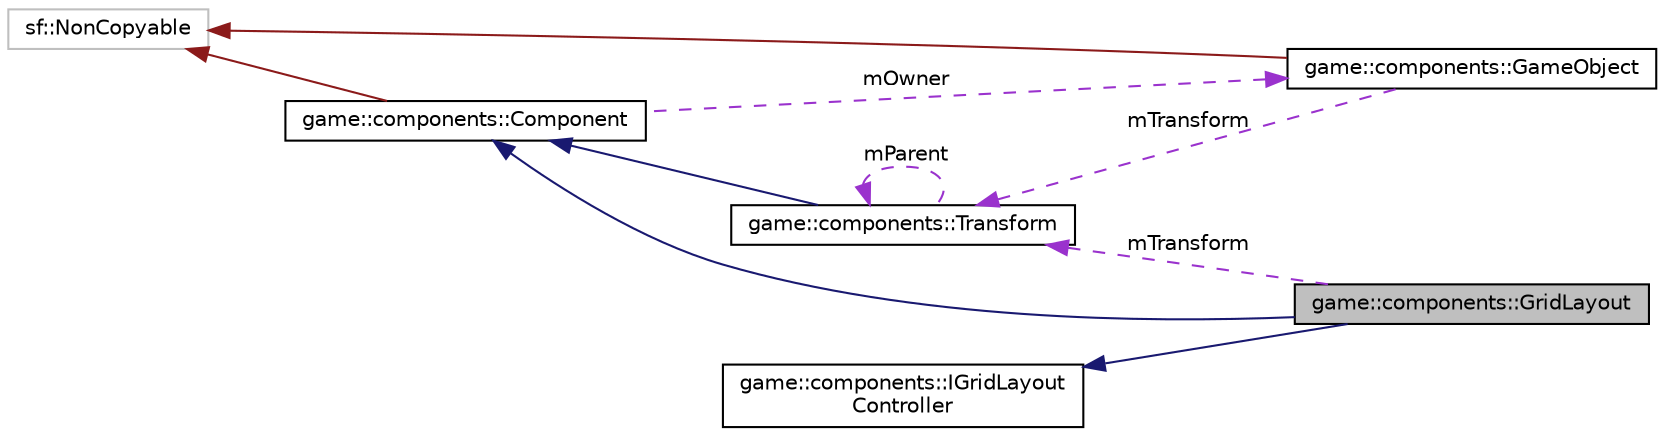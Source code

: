 digraph "game::components::GridLayout"
{
 // LATEX_PDF_SIZE
  edge [fontname="Helvetica",fontsize="10",labelfontname="Helvetica",labelfontsize="10"];
  node [fontname="Helvetica",fontsize="10",shape=record];
  rankdir="LR";
  Node1 [label="game::components::GridLayout",height=0.2,width=0.4,color="black", fillcolor="grey75", style="filled", fontcolor="black",tooltip="simple implementation of a layer controller"];
  Node2 -> Node1 [dir="back",color="midnightblue",fontsize="10",style="solid"];
  Node2 [label="game::components::Component",height=0.2,width=0.4,color="black", fillcolor="white", style="filled",URL="$classgame_1_1components_1_1Component.html",tooltip="base class for all components"];
  Node3 -> Node2 [dir="back",color="firebrick4",fontsize="10",style="solid"];
  Node3 [label="sf::NonCopyable",height=0.2,width=0.4,color="grey75", fillcolor="white", style="filled",tooltip=" "];
  Node4 -> Node2 [dir="back",color="darkorchid3",fontsize="10",style="dashed",label=" mOwner" ];
  Node4 [label="game::components::GameObject",height=0.2,width=0.4,color="black", fillcolor="white", style="filled",URL="$classgame_1_1components_1_1GameObject.html",tooltip="container class for a group of components"];
  Node3 -> Node4 [dir="back",color="firebrick4",fontsize="10",style="solid"];
  Node5 -> Node4 [dir="back",color="darkorchid3",fontsize="10",style="dashed",label=" mTransform" ];
  Node5 [label="game::components::Transform",height=0.2,width=0.4,color="black", fillcolor="white", style="filled",URL="$classgame_1_1components_1_1Transform.html",tooltip="transform component of a gameobject"];
  Node2 -> Node5 [dir="back",color="midnightblue",fontsize="10",style="solid"];
  Node5 -> Node5 [dir="back",color="darkorchid3",fontsize="10",style="dashed",label=" mParent" ];
  Node6 -> Node1 [dir="back",color="midnightblue",fontsize="10",style="solid"];
  Node6 [label="game::components::IGridLayout\lController",height=0.2,width=0.4,color="black", fillcolor="white", style="filled",URL="$classgame_1_1components_1_1IGridLayoutController.html",tooltip="interface that a grid layer controller should follow"];
  Node5 -> Node1 [dir="back",color="darkorchid3",fontsize="10",style="dashed",label=" mTransform" ];
}

